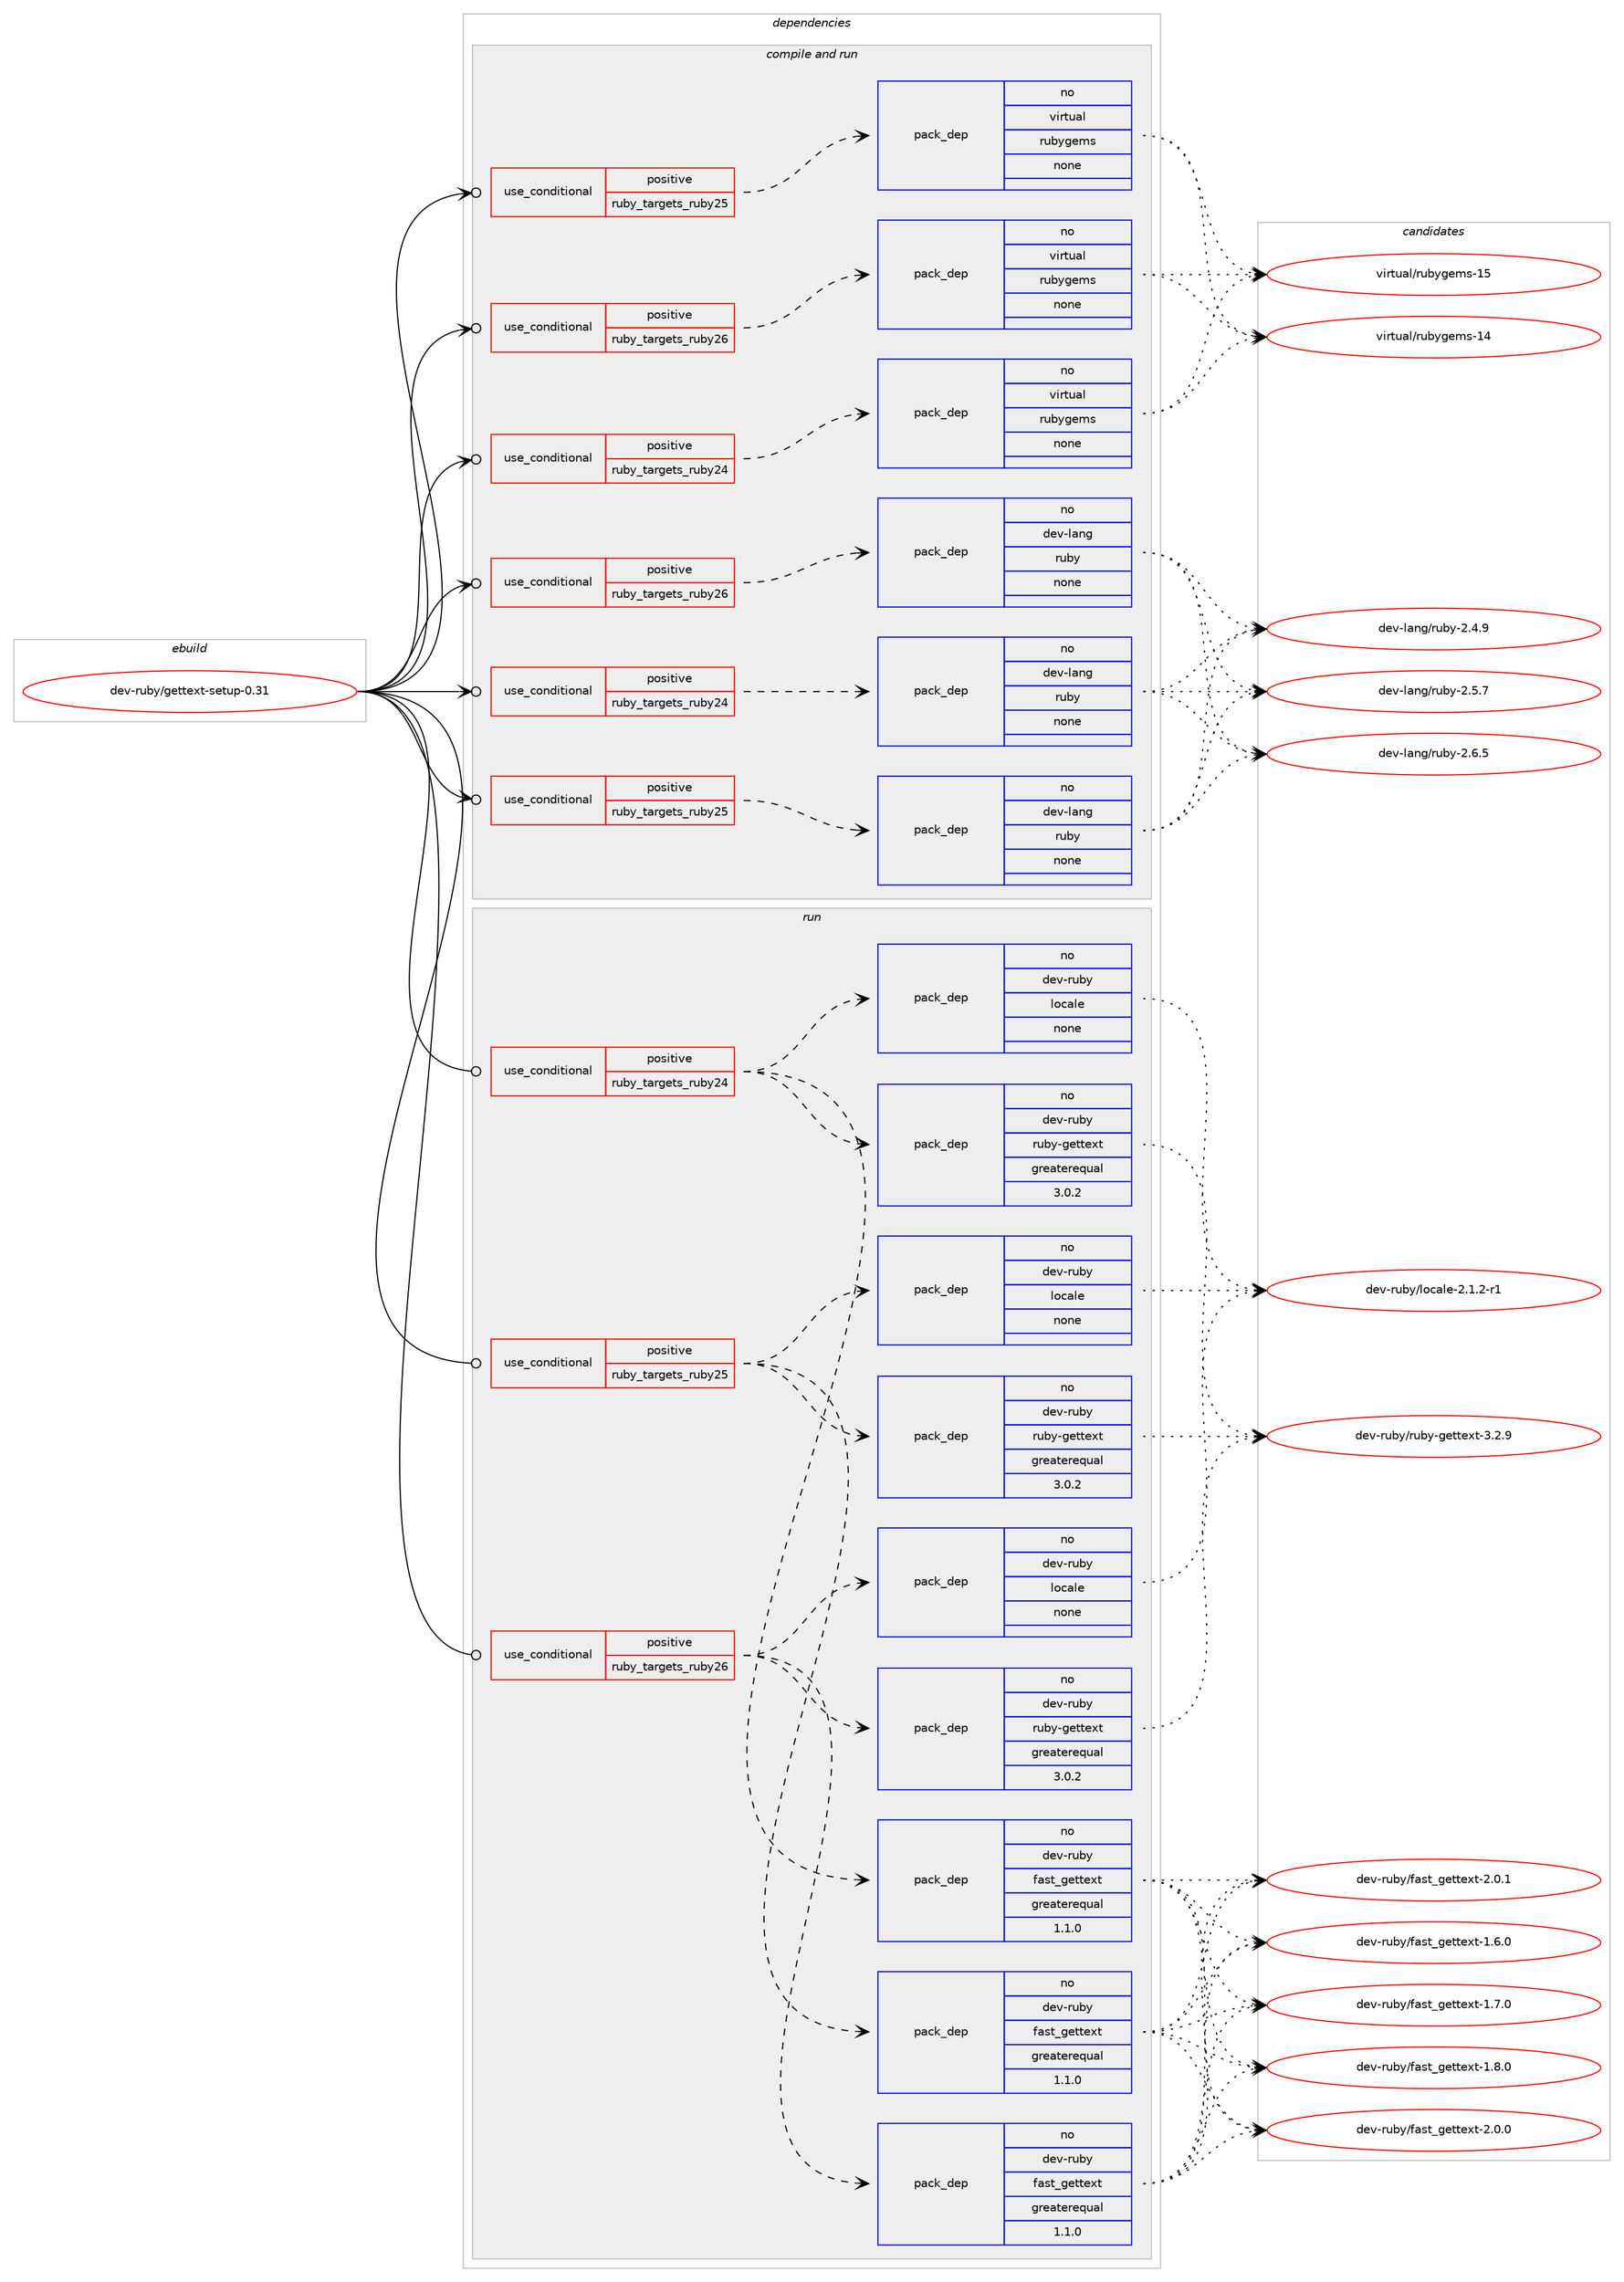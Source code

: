 digraph prolog {

# *************
# Graph options
# *************

newrank=true;
concentrate=true;
compound=true;
graph [rankdir=LR,fontname=Helvetica,fontsize=10,ranksep=1.5];#, ranksep=2.5, nodesep=0.2];
edge  [arrowhead=vee];
node  [fontname=Helvetica,fontsize=10];

# **********
# The ebuild
# **********

subgraph cluster_leftcol {
color=gray;
rank=same;
label=<<i>ebuild</i>>;
id [label="dev-ruby/gettext-setup-0.31", color=red, width=4, href="../dev-ruby/gettext-setup-0.31.svg"];
}

# ****************
# The dependencies
# ****************

subgraph cluster_midcol {
color=gray;
label=<<i>dependencies</i>>;
subgraph cluster_compile {
fillcolor="#eeeeee";
style=filled;
label=<<i>compile</i>>;
}
subgraph cluster_compileandrun {
fillcolor="#eeeeee";
style=filled;
label=<<i>compile and run</i>>;
subgraph cond163802 {
dependency688009 [label=<<TABLE BORDER="0" CELLBORDER="1" CELLSPACING="0" CELLPADDING="4"><TR><TD ROWSPAN="3" CELLPADDING="10">use_conditional</TD></TR><TR><TD>positive</TD></TR><TR><TD>ruby_targets_ruby24</TD></TR></TABLE>>, shape=none, color=red];
subgraph pack512240 {
dependency688010 [label=<<TABLE BORDER="0" CELLBORDER="1" CELLSPACING="0" CELLPADDING="4" WIDTH="220"><TR><TD ROWSPAN="6" CELLPADDING="30">pack_dep</TD></TR><TR><TD WIDTH="110">no</TD></TR><TR><TD>dev-lang</TD></TR><TR><TD>ruby</TD></TR><TR><TD>none</TD></TR><TR><TD></TD></TR></TABLE>>, shape=none, color=blue];
}
dependency688009:e -> dependency688010:w [weight=20,style="dashed",arrowhead="vee"];
}
id:e -> dependency688009:w [weight=20,style="solid",arrowhead="odotvee"];
subgraph cond163803 {
dependency688011 [label=<<TABLE BORDER="0" CELLBORDER="1" CELLSPACING="0" CELLPADDING="4"><TR><TD ROWSPAN="3" CELLPADDING="10">use_conditional</TD></TR><TR><TD>positive</TD></TR><TR><TD>ruby_targets_ruby24</TD></TR></TABLE>>, shape=none, color=red];
subgraph pack512241 {
dependency688012 [label=<<TABLE BORDER="0" CELLBORDER="1" CELLSPACING="0" CELLPADDING="4" WIDTH="220"><TR><TD ROWSPAN="6" CELLPADDING="30">pack_dep</TD></TR><TR><TD WIDTH="110">no</TD></TR><TR><TD>virtual</TD></TR><TR><TD>rubygems</TD></TR><TR><TD>none</TD></TR><TR><TD></TD></TR></TABLE>>, shape=none, color=blue];
}
dependency688011:e -> dependency688012:w [weight=20,style="dashed",arrowhead="vee"];
}
id:e -> dependency688011:w [weight=20,style="solid",arrowhead="odotvee"];
subgraph cond163804 {
dependency688013 [label=<<TABLE BORDER="0" CELLBORDER="1" CELLSPACING="0" CELLPADDING="4"><TR><TD ROWSPAN="3" CELLPADDING="10">use_conditional</TD></TR><TR><TD>positive</TD></TR><TR><TD>ruby_targets_ruby25</TD></TR></TABLE>>, shape=none, color=red];
subgraph pack512242 {
dependency688014 [label=<<TABLE BORDER="0" CELLBORDER="1" CELLSPACING="0" CELLPADDING="4" WIDTH="220"><TR><TD ROWSPAN="6" CELLPADDING="30">pack_dep</TD></TR><TR><TD WIDTH="110">no</TD></TR><TR><TD>dev-lang</TD></TR><TR><TD>ruby</TD></TR><TR><TD>none</TD></TR><TR><TD></TD></TR></TABLE>>, shape=none, color=blue];
}
dependency688013:e -> dependency688014:w [weight=20,style="dashed",arrowhead="vee"];
}
id:e -> dependency688013:w [weight=20,style="solid",arrowhead="odotvee"];
subgraph cond163805 {
dependency688015 [label=<<TABLE BORDER="0" CELLBORDER="1" CELLSPACING="0" CELLPADDING="4"><TR><TD ROWSPAN="3" CELLPADDING="10">use_conditional</TD></TR><TR><TD>positive</TD></TR><TR><TD>ruby_targets_ruby25</TD></TR></TABLE>>, shape=none, color=red];
subgraph pack512243 {
dependency688016 [label=<<TABLE BORDER="0" CELLBORDER="1" CELLSPACING="0" CELLPADDING="4" WIDTH="220"><TR><TD ROWSPAN="6" CELLPADDING="30">pack_dep</TD></TR><TR><TD WIDTH="110">no</TD></TR><TR><TD>virtual</TD></TR><TR><TD>rubygems</TD></TR><TR><TD>none</TD></TR><TR><TD></TD></TR></TABLE>>, shape=none, color=blue];
}
dependency688015:e -> dependency688016:w [weight=20,style="dashed",arrowhead="vee"];
}
id:e -> dependency688015:w [weight=20,style="solid",arrowhead="odotvee"];
subgraph cond163806 {
dependency688017 [label=<<TABLE BORDER="0" CELLBORDER="1" CELLSPACING="0" CELLPADDING="4"><TR><TD ROWSPAN="3" CELLPADDING="10">use_conditional</TD></TR><TR><TD>positive</TD></TR><TR><TD>ruby_targets_ruby26</TD></TR></TABLE>>, shape=none, color=red];
subgraph pack512244 {
dependency688018 [label=<<TABLE BORDER="0" CELLBORDER="1" CELLSPACING="0" CELLPADDING="4" WIDTH="220"><TR><TD ROWSPAN="6" CELLPADDING="30">pack_dep</TD></TR><TR><TD WIDTH="110">no</TD></TR><TR><TD>dev-lang</TD></TR><TR><TD>ruby</TD></TR><TR><TD>none</TD></TR><TR><TD></TD></TR></TABLE>>, shape=none, color=blue];
}
dependency688017:e -> dependency688018:w [weight=20,style="dashed",arrowhead="vee"];
}
id:e -> dependency688017:w [weight=20,style="solid",arrowhead="odotvee"];
subgraph cond163807 {
dependency688019 [label=<<TABLE BORDER="0" CELLBORDER="1" CELLSPACING="0" CELLPADDING="4"><TR><TD ROWSPAN="3" CELLPADDING="10">use_conditional</TD></TR><TR><TD>positive</TD></TR><TR><TD>ruby_targets_ruby26</TD></TR></TABLE>>, shape=none, color=red];
subgraph pack512245 {
dependency688020 [label=<<TABLE BORDER="0" CELLBORDER="1" CELLSPACING="0" CELLPADDING="4" WIDTH="220"><TR><TD ROWSPAN="6" CELLPADDING="30">pack_dep</TD></TR><TR><TD WIDTH="110">no</TD></TR><TR><TD>virtual</TD></TR><TR><TD>rubygems</TD></TR><TR><TD>none</TD></TR><TR><TD></TD></TR></TABLE>>, shape=none, color=blue];
}
dependency688019:e -> dependency688020:w [weight=20,style="dashed",arrowhead="vee"];
}
id:e -> dependency688019:w [weight=20,style="solid",arrowhead="odotvee"];
}
subgraph cluster_run {
fillcolor="#eeeeee";
style=filled;
label=<<i>run</i>>;
subgraph cond163808 {
dependency688021 [label=<<TABLE BORDER="0" CELLBORDER="1" CELLSPACING="0" CELLPADDING="4"><TR><TD ROWSPAN="3" CELLPADDING="10">use_conditional</TD></TR><TR><TD>positive</TD></TR><TR><TD>ruby_targets_ruby24</TD></TR></TABLE>>, shape=none, color=red];
subgraph pack512246 {
dependency688022 [label=<<TABLE BORDER="0" CELLBORDER="1" CELLSPACING="0" CELLPADDING="4" WIDTH="220"><TR><TD ROWSPAN="6" CELLPADDING="30">pack_dep</TD></TR><TR><TD WIDTH="110">no</TD></TR><TR><TD>dev-ruby</TD></TR><TR><TD>fast_gettext</TD></TR><TR><TD>greaterequal</TD></TR><TR><TD>1.1.0</TD></TR></TABLE>>, shape=none, color=blue];
}
dependency688021:e -> dependency688022:w [weight=20,style="dashed",arrowhead="vee"];
subgraph pack512247 {
dependency688023 [label=<<TABLE BORDER="0" CELLBORDER="1" CELLSPACING="0" CELLPADDING="4" WIDTH="220"><TR><TD ROWSPAN="6" CELLPADDING="30">pack_dep</TD></TR><TR><TD WIDTH="110">no</TD></TR><TR><TD>dev-ruby</TD></TR><TR><TD>ruby-gettext</TD></TR><TR><TD>greaterequal</TD></TR><TR><TD>3.0.2</TD></TR></TABLE>>, shape=none, color=blue];
}
dependency688021:e -> dependency688023:w [weight=20,style="dashed",arrowhead="vee"];
subgraph pack512248 {
dependency688024 [label=<<TABLE BORDER="0" CELLBORDER="1" CELLSPACING="0" CELLPADDING="4" WIDTH="220"><TR><TD ROWSPAN="6" CELLPADDING="30">pack_dep</TD></TR><TR><TD WIDTH="110">no</TD></TR><TR><TD>dev-ruby</TD></TR><TR><TD>locale</TD></TR><TR><TD>none</TD></TR><TR><TD></TD></TR></TABLE>>, shape=none, color=blue];
}
dependency688021:e -> dependency688024:w [weight=20,style="dashed",arrowhead="vee"];
}
id:e -> dependency688021:w [weight=20,style="solid",arrowhead="odot"];
subgraph cond163809 {
dependency688025 [label=<<TABLE BORDER="0" CELLBORDER="1" CELLSPACING="0" CELLPADDING="4"><TR><TD ROWSPAN="3" CELLPADDING="10">use_conditional</TD></TR><TR><TD>positive</TD></TR><TR><TD>ruby_targets_ruby25</TD></TR></TABLE>>, shape=none, color=red];
subgraph pack512249 {
dependency688026 [label=<<TABLE BORDER="0" CELLBORDER="1" CELLSPACING="0" CELLPADDING="4" WIDTH="220"><TR><TD ROWSPAN="6" CELLPADDING="30">pack_dep</TD></TR><TR><TD WIDTH="110">no</TD></TR><TR><TD>dev-ruby</TD></TR><TR><TD>fast_gettext</TD></TR><TR><TD>greaterequal</TD></TR><TR><TD>1.1.0</TD></TR></TABLE>>, shape=none, color=blue];
}
dependency688025:e -> dependency688026:w [weight=20,style="dashed",arrowhead="vee"];
subgraph pack512250 {
dependency688027 [label=<<TABLE BORDER="0" CELLBORDER="1" CELLSPACING="0" CELLPADDING="4" WIDTH="220"><TR><TD ROWSPAN="6" CELLPADDING="30">pack_dep</TD></TR><TR><TD WIDTH="110">no</TD></TR><TR><TD>dev-ruby</TD></TR><TR><TD>ruby-gettext</TD></TR><TR><TD>greaterequal</TD></TR><TR><TD>3.0.2</TD></TR></TABLE>>, shape=none, color=blue];
}
dependency688025:e -> dependency688027:w [weight=20,style="dashed",arrowhead="vee"];
subgraph pack512251 {
dependency688028 [label=<<TABLE BORDER="0" CELLBORDER="1" CELLSPACING="0" CELLPADDING="4" WIDTH="220"><TR><TD ROWSPAN="6" CELLPADDING="30">pack_dep</TD></TR><TR><TD WIDTH="110">no</TD></TR><TR><TD>dev-ruby</TD></TR><TR><TD>locale</TD></TR><TR><TD>none</TD></TR><TR><TD></TD></TR></TABLE>>, shape=none, color=blue];
}
dependency688025:e -> dependency688028:w [weight=20,style="dashed",arrowhead="vee"];
}
id:e -> dependency688025:w [weight=20,style="solid",arrowhead="odot"];
subgraph cond163810 {
dependency688029 [label=<<TABLE BORDER="0" CELLBORDER="1" CELLSPACING="0" CELLPADDING="4"><TR><TD ROWSPAN="3" CELLPADDING="10">use_conditional</TD></TR><TR><TD>positive</TD></TR><TR><TD>ruby_targets_ruby26</TD></TR></TABLE>>, shape=none, color=red];
subgraph pack512252 {
dependency688030 [label=<<TABLE BORDER="0" CELLBORDER="1" CELLSPACING="0" CELLPADDING="4" WIDTH="220"><TR><TD ROWSPAN="6" CELLPADDING="30">pack_dep</TD></TR><TR><TD WIDTH="110">no</TD></TR><TR><TD>dev-ruby</TD></TR><TR><TD>fast_gettext</TD></TR><TR><TD>greaterequal</TD></TR><TR><TD>1.1.0</TD></TR></TABLE>>, shape=none, color=blue];
}
dependency688029:e -> dependency688030:w [weight=20,style="dashed",arrowhead="vee"];
subgraph pack512253 {
dependency688031 [label=<<TABLE BORDER="0" CELLBORDER="1" CELLSPACING="0" CELLPADDING="4" WIDTH="220"><TR><TD ROWSPAN="6" CELLPADDING="30">pack_dep</TD></TR><TR><TD WIDTH="110">no</TD></TR><TR><TD>dev-ruby</TD></TR><TR><TD>ruby-gettext</TD></TR><TR><TD>greaterequal</TD></TR><TR><TD>3.0.2</TD></TR></TABLE>>, shape=none, color=blue];
}
dependency688029:e -> dependency688031:w [weight=20,style="dashed",arrowhead="vee"];
subgraph pack512254 {
dependency688032 [label=<<TABLE BORDER="0" CELLBORDER="1" CELLSPACING="0" CELLPADDING="4" WIDTH="220"><TR><TD ROWSPAN="6" CELLPADDING="30">pack_dep</TD></TR><TR><TD WIDTH="110">no</TD></TR><TR><TD>dev-ruby</TD></TR><TR><TD>locale</TD></TR><TR><TD>none</TD></TR><TR><TD></TD></TR></TABLE>>, shape=none, color=blue];
}
dependency688029:e -> dependency688032:w [weight=20,style="dashed",arrowhead="vee"];
}
id:e -> dependency688029:w [weight=20,style="solid",arrowhead="odot"];
}
}

# **************
# The candidates
# **************

subgraph cluster_choices {
rank=same;
color=gray;
label=<<i>candidates</i>>;

subgraph choice512240 {
color=black;
nodesep=1;
choice10010111845108971101034711411798121455046524657 [label="dev-lang/ruby-2.4.9", color=red, width=4,href="../dev-lang/ruby-2.4.9.svg"];
choice10010111845108971101034711411798121455046534655 [label="dev-lang/ruby-2.5.7", color=red, width=4,href="../dev-lang/ruby-2.5.7.svg"];
choice10010111845108971101034711411798121455046544653 [label="dev-lang/ruby-2.6.5", color=red, width=4,href="../dev-lang/ruby-2.6.5.svg"];
dependency688010:e -> choice10010111845108971101034711411798121455046524657:w [style=dotted,weight="100"];
dependency688010:e -> choice10010111845108971101034711411798121455046534655:w [style=dotted,weight="100"];
dependency688010:e -> choice10010111845108971101034711411798121455046544653:w [style=dotted,weight="100"];
}
subgraph choice512241 {
color=black;
nodesep=1;
choice118105114116117971084711411798121103101109115454952 [label="virtual/rubygems-14", color=red, width=4,href="../virtual/rubygems-14.svg"];
choice118105114116117971084711411798121103101109115454953 [label="virtual/rubygems-15", color=red, width=4,href="../virtual/rubygems-15.svg"];
dependency688012:e -> choice118105114116117971084711411798121103101109115454952:w [style=dotted,weight="100"];
dependency688012:e -> choice118105114116117971084711411798121103101109115454953:w [style=dotted,weight="100"];
}
subgraph choice512242 {
color=black;
nodesep=1;
choice10010111845108971101034711411798121455046524657 [label="dev-lang/ruby-2.4.9", color=red, width=4,href="../dev-lang/ruby-2.4.9.svg"];
choice10010111845108971101034711411798121455046534655 [label="dev-lang/ruby-2.5.7", color=red, width=4,href="../dev-lang/ruby-2.5.7.svg"];
choice10010111845108971101034711411798121455046544653 [label="dev-lang/ruby-2.6.5", color=red, width=4,href="../dev-lang/ruby-2.6.5.svg"];
dependency688014:e -> choice10010111845108971101034711411798121455046524657:w [style=dotted,weight="100"];
dependency688014:e -> choice10010111845108971101034711411798121455046534655:w [style=dotted,weight="100"];
dependency688014:e -> choice10010111845108971101034711411798121455046544653:w [style=dotted,weight="100"];
}
subgraph choice512243 {
color=black;
nodesep=1;
choice118105114116117971084711411798121103101109115454952 [label="virtual/rubygems-14", color=red, width=4,href="../virtual/rubygems-14.svg"];
choice118105114116117971084711411798121103101109115454953 [label="virtual/rubygems-15", color=red, width=4,href="../virtual/rubygems-15.svg"];
dependency688016:e -> choice118105114116117971084711411798121103101109115454952:w [style=dotted,weight="100"];
dependency688016:e -> choice118105114116117971084711411798121103101109115454953:w [style=dotted,weight="100"];
}
subgraph choice512244 {
color=black;
nodesep=1;
choice10010111845108971101034711411798121455046524657 [label="dev-lang/ruby-2.4.9", color=red, width=4,href="../dev-lang/ruby-2.4.9.svg"];
choice10010111845108971101034711411798121455046534655 [label="dev-lang/ruby-2.5.7", color=red, width=4,href="../dev-lang/ruby-2.5.7.svg"];
choice10010111845108971101034711411798121455046544653 [label="dev-lang/ruby-2.6.5", color=red, width=4,href="../dev-lang/ruby-2.6.5.svg"];
dependency688018:e -> choice10010111845108971101034711411798121455046524657:w [style=dotted,weight="100"];
dependency688018:e -> choice10010111845108971101034711411798121455046534655:w [style=dotted,weight="100"];
dependency688018:e -> choice10010111845108971101034711411798121455046544653:w [style=dotted,weight="100"];
}
subgraph choice512245 {
color=black;
nodesep=1;
choice118105114116117971084711411798121103101109115454952 [label="virtual/rubygems-14", color=red, width=4,href="../virtual/rubygems-14.svg"];
choice118105114116117971084711411798121103101109115454953 [label="virtual/rubygems-15", color=red, width=4,href="../virtual/rubygems-15.svg"];
dependency688020:e -> choice118105114116117971084711411798121103101109115454952:w [style=dotted,weight="100"];
dependency688020:e -> choice118105114116117971084711411798121103101109115454953:w [style=dotted,weight="100"];
}
subgraph choice512246 {
color=black;
nodesep=1;
choice1001011184511411798121471029711511695103101116116101120116454946544648 [label="dev-ruby/fast_gettext-1.6.0", color=red, width=4,href="../dev-ruby/fast_gettext-1.6.0.svg"];
choice1001011184511411798121471029711511695103101116116101120116454946554648 [label="dev-ruby/fast_gettext-1.7.0", color=red, width=4,href="../dev-ruby/fast_gettext-1.7.0.svg"];
choice1001011184511411798121471029711511695103101116116101120116454946564648 [label="dev-ruby/fast_gettext-1.8.0", color=red, width=4,href="../dev-ruby/fast_gettext-1.8.0.svg"];
choice1001011184511411798121471029711511695103101116116101120116455046484648 [label="dev-ruby/fast_gettext-2.0.0", color=red, width=4,href="../dev-ruby/fast_gettext-2.0.0.svg"];
choice1001011184511411798121471029711511695103101116116101120116455046484649 [label="dev-ruby/fast_gettext-2.0.1", color=red, width=4,href="../dev-ruby/fast_gettext-2.0.1.svg"];
dependency688022:e -> choice1001011184511411798121471029711511695103101116116101120116454946544648:w [style=dotted,weight="100"];
dependency688022:e -> choice1001011184511411798121471029711511695103101116116101120116454946554648:w [style=dotted,weight="100"];
dependency688022:e -> choice1001011184511411798121471029711511695103101116116101120116454946564648:w [style=dotted,weight="100"];
dependency688022:e -> choice1001011184511411798121471029711511695103101116116101120116455046484648:w [style=dotted,weight="100"];
dependency688022:e -> choice1001011184511411798121471029711511695103101116116101120116455046484649:w [style=dotted,weight="100"];
}
subgraph choice512247 {
color=black;
nodesep=1;
choice1001011184511411798121471141179812145103101116116101120116455146504657 [label="dev-ruby/ruby-gettext-3.2.9", color=red, width=4,href="../dev-ruby/ruby-gettext-3.2.9.svg"];
dependency688023:e -> choice1001011184511411798121471141179812145103101116116101120116455146504657:w [style=dotted,weight="100"];
}
subgraph choice512248 {
color=black;
nodesep=1;
choice10010111845114117981214710811199971081014550464946504511449 [label="dev-ruby/locale-2.1.2-r1", color=red, width=4,href="../dev-ruby/locale-2.1.2-r1.svg"];
dependency688024:e -> choice10010111845114117981214710811199971081014550464946504511449:w [style=dotted,weight="100"];
}
subgraph choice512249 {
color=black;
nodesep=1;
choice1001011184511411798121471029711511695103101116116101120116454946544648 [label="dev-ruby/fast_gettext-1.6.0", color=red, width=4,href="../dev-ruby/fast_gettext-1.6.0.svg"];
choice1001011184511411798121471029711511695103101116116101120116454946554648 [label="dev-ruby/fast_gettext-1.7.0", color=red, width=4,href="../dev-ruby/fast_gettext-1.7.0.svg"];
choice1001011184511411798121471029711511695103101116116101120116454946564648 [label="dev-ruby/fast_gettext-1.8.0", color=red, width=4,href="../dev-ruby/fast_gettext-1.8.0.svg"];
choice1001011184511411798121471029711511695103101116116101120116455046484648 [label="dev-ruby/fast_gettext-2.0.0", color=red, width=4,href="../dev-ruby/fast_gettext-2.0.0.svg"];
choice1001011184511411798121471029711511695103101116116101120116455046484649 [label="dev-ruby/fast_gettext-2.0.1", color=red, width=4,href="../dev-ruby/fast_gettext-2.0.1.svg"];
dependency688026:e -> choice1001011184511411798121471029711511695103101116116101120116454946544648:w [style=dotted,weight="100"];
dependency688026:e -> choice1001011184511411798121471029711511695103101116116101120116454946554648:w [style=dotted,weight="100"];
dependency688026:e -> choice1001011184511411798121471029711511695103101116116101120116454946564648:w [style=dotted,weight="100"];
dependency688026:e -> choice1001011184511411798121471029711511695103101116116101120116455046484648:w [style=dotted,weight="100"];
dependency688026:e -> choice1001011184511411798121471029711511695103101116116101120116455046484649:w [style=dotted,weight="100"];
}
subgraph choice512250 {
color=black;
nodesep=1;
choice1001011184511411798121471141179812145103101116116101120116455146504657 [label="dev-ruby/ruby-gettext-3.2.9", color=red, width=4,href="../dev-ruby/ruby-gettext-3.2.9.svg"];
dependency688027:e -> choice1001011184511411798121471141179812145103101116116101120116455146504657:w [style=dotted,weight="100"];
}
subgraph choice512251 {
color=black;
nodesep=1;
choice10010111845114117981214710811199971081014550464946504511449 [label="dev-ruby/locale-2.1.2-r1", color=red, width=4,href="../dev-ruby/locale-2.1.2-r1.svg"];
dependency688028:e -> choice10010111845114117981214710811199971081014550464946504511449:w [style=dotted,weight="100"];
}
subgraph choice512252 {
color=black;
nodesep=1;
choice1001011184511411798121471029711511695103101116116101120116454946544648 [label="dev-ruby/fast_gettext-1.6.0", color=red, width=4,href="../dev-ruby/fast_gettext-1.6.0.svg"];
choice1001011184511411798121471029711511695103101116116101120116454946554648 [label="dev-ruby/fast_gettext-1.7.0", color=red, width=4,href="../dev-ruby/fast_gettext-1.7.0.svg"];
choice1001011184511411798121471029711511695103101116116101120116454946564648 [label="dev-ruby/fast_gettext-1.8.0", color=red, width=4,href="../dev-ruby/fast_gettext-1.8.0.svg"];
choice1001011184511411798121471029711511695103101116116101120116455046484648 [label="dev-ruby/fast_gettext-2.0.0", color=red, width=4,href="../dev-ruby/fast_gettext-2.0.0.svg"];
choice1001011184511411798121471029711511695103101116116101120116455046484649 [label="dev-ruby/fast_gettext-2.0.1", color=red, width=4,href="../dev-ruby/fast_gettext-2.0.1.svg"];
dependency688030:e -> choice1001011184511411798121471029711511695103101116116101120116454946544648:w [style=dotted,weight="100"];
dependency688030:e -> choice1001011184511411798121471029711511695103101116116101120116454946554648:w [style=dotted,weight="100"];
dependency688030:e -> choice1001011184511411798121471029711511695103101116116101120116454946564648:w [style=dotted,weight="100"];
dependency688030:e -> choice1001011184511411798121471029711511695103101116116101120116455046484648:w [style=dotted,weight="100"];
dependency688030:e -> choice1001011184511411798121471029711511695103101116116101120116455046484649:w [style=dotted,weight="100"];
}
subgraph choice512253 {
color=black;
nodesep=1;
choice1001011184511411798121471141179812145103101116116101120116455146504657 [label="dev-ruby/ruby-gettext-3.2.9", color=red, width=4,href="../dev-ruby/ruby-gettext-3.2.9.svg"];
dependency688031:e -> choice1001011184511411798121471141179812145103101116116101120116455146504657:w [style=dotted,weight="100"];
}
subgraph choice512254 {
color=black;
nodesep=1;
choice10010111845114117981214710811199971081014550464946504511449 [label="dev-ruby/locale-2.1.2-r1", color=red, width=4,href="../dev-ruby/locale-2.1.2-r1.svg"];
dependency688032:e -> choice10010111845114117981214710811199971081014550464946504511449:w [style=dotted,weight="100"];
}
}

}
